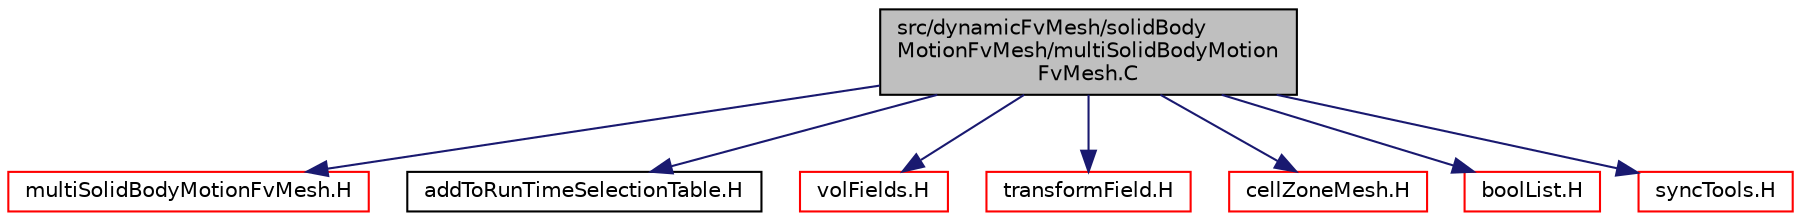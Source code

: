 digraph "src/dynamicFvMesh/solidBodyMotionFvMesh/multiSolidBodyMotionFvMesh.C"
{
  bgcolor="transparent";
  edge [fontname="Helvetica",fontsize="10",labelfontname="Helvetica",labelfontsize="10"];
  node [fontname="Helvetica",fontsize="10",shape=record];
  Node0 [label="src/dynamicFvMesh/solidBody\lMotionFvMesh/multiSolidBodyMotion\lFvMesh.C",height=0.2,width=0.4,color="black", fillcolor="grey75", style="filled", fontcolor="black"];
  Node0 -> Node1 [color="midnightblue",fontsize="10",style="solid",fontname="Helvetica"];
  Node1 [label="multiSolidBodyMotionFvMesh.H",height=0.2,width=0.4,color="red",URL="$a00287.html"];
  Node0 -> Node322 [color="midnightblue",fontsize="10",style="solid",fontname="Helvetica"];
  Node322 [label="addToRunTimeSelectionTable.H",height=0.2,width=0.4,color="black",URL="$a09989.html",tooltip="Macros for easy insertion into run-time selection tables. "];
  Node0 -> Node323 [color="midnightblue",fontsize="10",style="solid",fontname="Helvetica"];
  Node323 [label="volFields.H",height=0.2,width=0.4,color="red",URL="$a02912.html"];
  Node0 -> Node355 [color="midnightblue",fontsize="10",style="solid",fontname="Helvetica"];
  Node355 [label="transformField.H",height=0.2,width=0.4,color="red",URL="$a10448.html",tooltip="Spatial transformation functions for primitive fields. "];
  Node0 -> Node235 [color="midnightblue",fontsize="10",style="solid",fontname="Helvetica"];
  Node235 [label="cellZoneMesh.H",height=0.2,width=0.4,color="red",URL="$a12587.html",tooltip="Foam::cellZoneMesh. "];
  Node0 -> Node187 [color="midnightblue",fontsize="10",style="solid",fontname="Helvetica"];
  Node187 [label="boolList.H",height=0.2,width=0.4,color="red",URL="$a12920.html"];
  Node0 -> Node356 [color="midnightblue",fontsize="10",style="solid",fontname="Helvetica"];
  Node356 [label="syncTools.H",height=0.2,width=0.4,color="red",URL="$a12536.html"];
}
